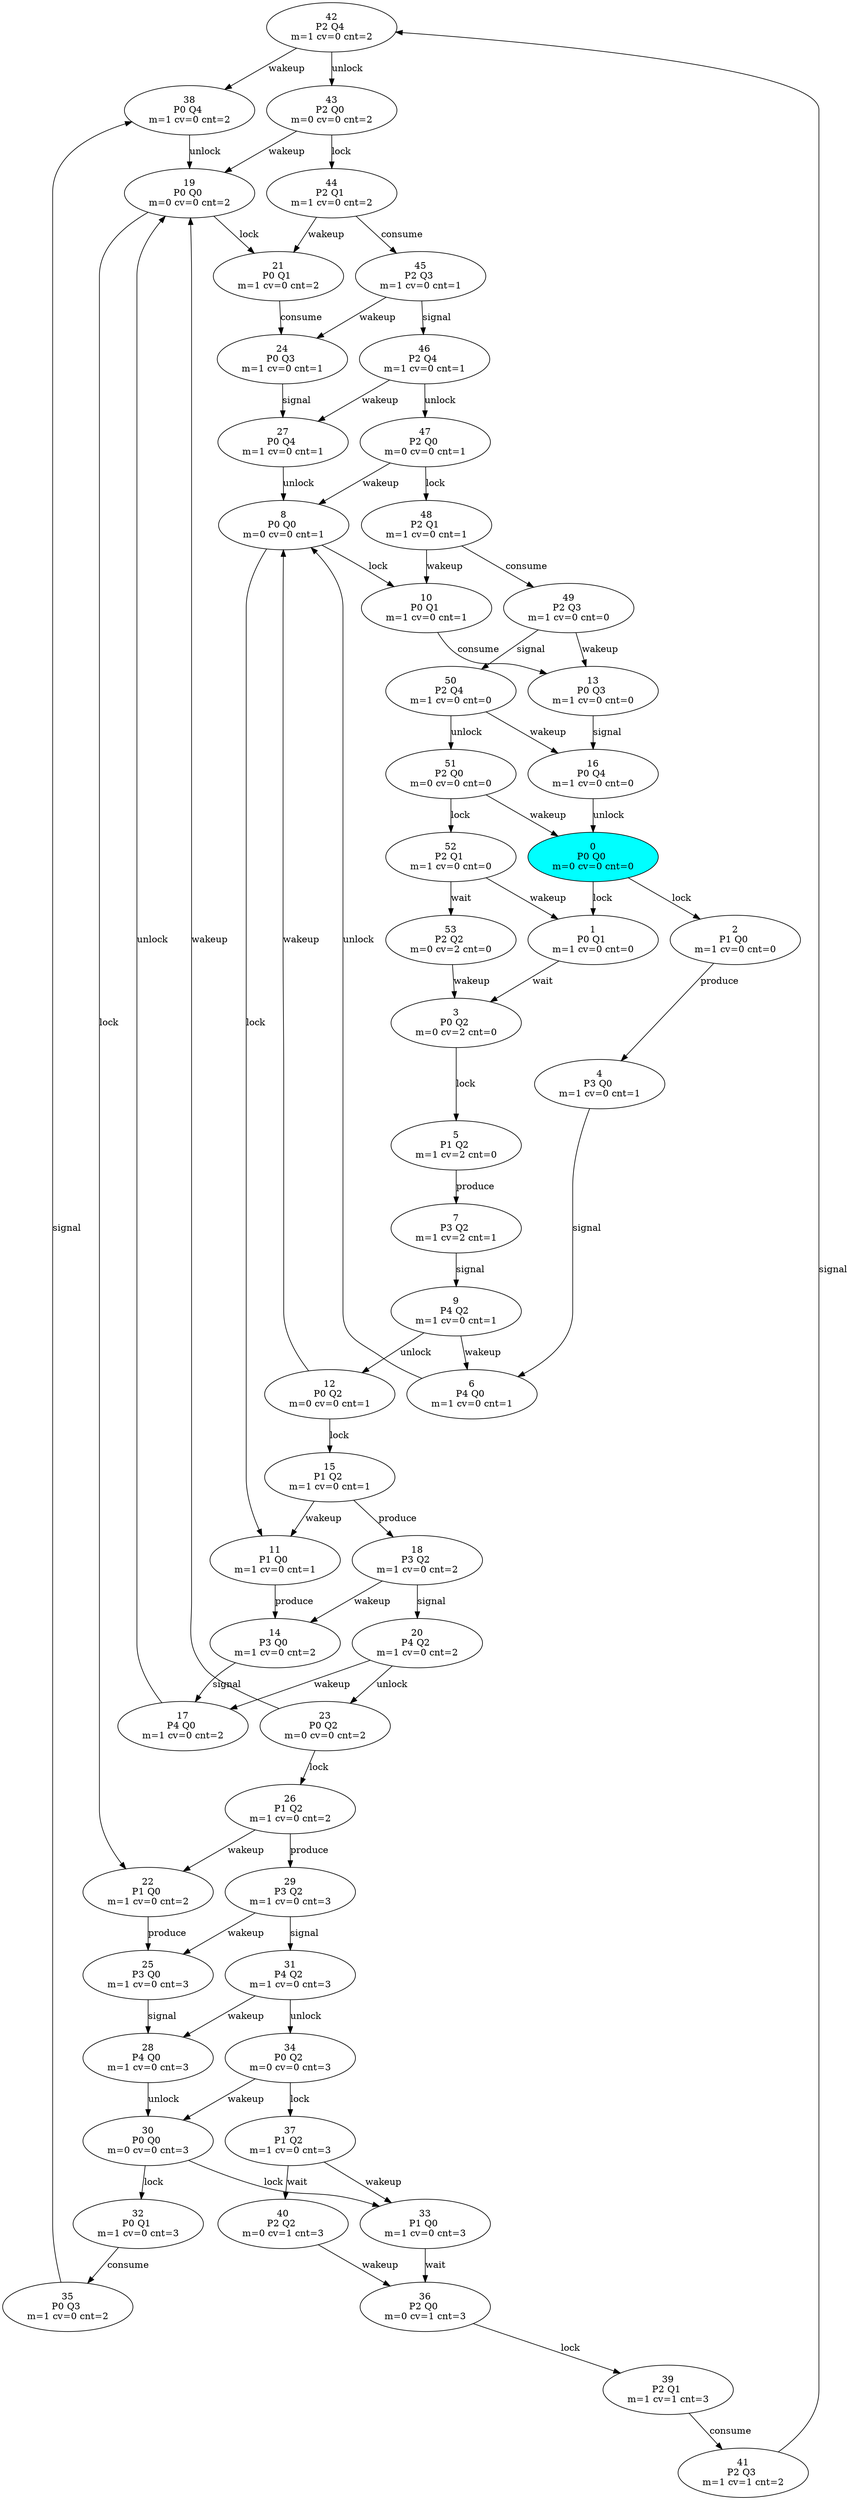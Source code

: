 digraph{
42 [label="42\nP2 Q4 \nm=1 cv=0 cnt=2",];
37 [label="37\nP1 Q2 \nm=1 cv=0 cnt=3",];
30 [label="30\nP0 Q0 \nm=0 cv=0 cnt=3",];
45 [label="45\nP2 Q3 \nm=1 cv=0 cnt=1",];
4 [label="4\nP3 Q0 \nm=1 cv=0 cnt=1",];
47 [label="47\nP2 Q0 \nm=0 cv=0 cnt=1",];
12 [label="12\nP0 Q2 \nm=0 cv=0 cnt=1",];
22 [label="22\nP1 Q0 \nm=1 cv=0 cnt=2",];
9 [label="9\nP4 Q2 \nm=1 cv=0 cnt=1",];
16 [label="16\nP0 Q4 \nm=1 cv=0 cnt=0",];
21 [label="21\nP0 Q1 \nm=1 cv=0 cnt=2",];
32 [label="32\nP0 Q1 \nm=1 cv=0 cnt=3",];
33 [label="33\nP1 Q0 \nm=1 cv=0 cnt=3",];
19 [label="19\nP0 Q0 \nm=0 cv=0 cnt=2",];
39 [label="39\nP2 Q1 \nm=1 cv=1 cnt=3",];
40 [label="40\nP2 Q2 \nm=0 cv=1 cnt=3",];
2 [label="2\nP1 Q0 \nm=1 cv=0 cnt=0",];
34 [label="34\nP0 Q2 \nm=0 cv=0 cnt=3",];
50 [label="50\nP2 Q4 \nm=1 cv=0 cnt=0",];
53 [label="53\nP2 Q2 \nm=0 cv=2 cnt=0",];
29 [label="29\nP3 Q2 \nm=1 cv=0 cnt=3",];
26 [label="26\nP1 Q2 \nm=1 cv=0 cnt=2",];
23 [label="23\nP0 Q2 \nm=0 cv=0 cnt=2",];
27 [label="27\nP0 Q4 \nm=1 cv=0 cnt=1",];
44 [label="44\nP2 Q1 \nm=1 cv=0 cnt=2",];
3 [label="3\nP0 Q2 \nm=0 cv=2 cnt=0",];
41 [label="41\nP2 Q3 \nm=1 cv=1 cnt=2",];
35 [label="35\nP0 Q3 \nm=1 cv=0 cnt=2",];
8 [label="8\nP0 Q0 \nm=0 cv=0 cnt=1",];
28 [label="28\nP4 Q0 \nm=1 cv=0 cnt=3",];
17 [label="17\nP4 Q0 \nm=1 cv=0 cnt=2",];
18 [label="18\nP3 Q2 \nm=1 cv=0 cnt=2",];
6 [label="6\nP4 Q0 \nm=1 cv=0 cnt=1",];
52 [label="52\nP2 Q1 \nm=1 cv=0 cnt=0",];
14 [label="14\nP3 Q0 \nm=1 cv=0 cnt=2",];
15 [label="15\nP1 Q2 \nm=1 cv=0 cnt=1",];
46 [label="46\nP2 Q4 \nm=1 cv=0 cnt=1",];
38 [label="38\nP0 Q4 \nm=1 cv=0 cnt=2",];
25 [label="25\nP3 Q0 \nm=1 cv=0 cnt=3",];
49 [label="49\nP2 Q3 \nm=1 cv=0 cnt=0",];
51 [label="51\nP2 Q0 \nm=0 cv=0 cnt=0",];
10 [label="10\nP0 Q1 \nm=1 cv=0 cnt=1",];
1 [label="1\nP0 Q1 \nm=1 cv=0 cnt=0",];
5 [label="5\nP1 Q2 \nm=1 cv=2 cnt=0",];
24 [label="24\nP0 Q3 \nm=1 cv=0 cnt=1",];
31 [label="31\nP4 Q2 \nm=1 cv=0 cnt=3",];
20 [label="20\nP4 Q2 \nm=1 cv=0 cnt=2",];
36 [label="36\nP2 Q0 \nm=0 cv=1 cnt=3",];
43 [label="43\nP2 Q0 \nm=0 cv=0 cnt=2",];
11 [label="11\nP1 Q0 \nm=1 cv=0 cnt=1",];
0 [label="0\nP0 Q0 \nm=0 cv=0 cnt=0",style=filled,fillcolor=cyan];
13 [label="13\nP0 Q3 \nm=1 cv=0 cnt=0",];
7 [label="7\nP3 Q2 \nm=1 cv=2 cnt=1",];
48 [label="48\nP2 Q1 \nm=1 cv=0 cnt=1",];
42 -> 43 [label="unlock"];
42 -> 38 [label="wakeup"];
37 -> 33 [label="wakeup"];
37 -> 40 [label="wait"];
30 -> 32 [label="lock"];
30 -> 33 [label="lock"];
45 -> 46 [label="signal"];
45 -> 24 [label="wakeup"];
4 -> 6 [label="signal"];
47 -> 48 [label="lock"];
47 -> 8 [label="wakeup"];
12 -> 8 [label="wakeup"];
12 -> 15 [label="lock"];
22 -> 25 [label="produce"];
9 -> 6 [label="wakeup"];
9 -> 12 [label="unlock"];
16 -> 0 [label="unlock"];
21 -> 24 [label="consume"];
32 -> 35 [label="consume"];
33 -> 36 [label="wait"];
19 -> 21 [label="lock"];
19 -> 22 [label="lock"];
39 -> 41 [label="consume"];
40 -> 36 [label="wakeup"];
2 -> 4 [label="produce"];
34 -> 30 [label="wakeup"];
34 -> 37 [label="lock"];
50 -> 51 [label="unlock"];
50 -> 16 [label="wakeup"];
53 -> 3 [label="wakeup"];
29 -> 25 [label="wakeup"];
29 -> 31 [label="signal"];
26 -> 22 [label="wakeup"];
26 -> 29 [label="produce"];
23 -> 19 [label="wakeup"];
23 -> 26 [label="lock"];
27 -> 8 [label="unlock"];
44 -> 45 [label="consume"];
44 -> 21 [label="wakeup"];
3 -> 5 [label="lock"];
41 -> 42 [label="signal"];
35 -> 38 [label="signal"];
8 -> 10 [label="lock"];
8 -> 11 [label="lock"];
28 -> 30 [label="unlock"];
17 -> 19 [label="unlock"];
18 -> 14 [label="wakeup"];
18 -> 20 [label="signal"];
6 -> 8 [label="unlock"];
52 -> 53 [label="wait"];
52 -> 1 [label="wakeup"];
14 -> 17 [label="signal"];
15 -> 11 [label="wakeup"];
15 -> 18 [label="produce"];
46 -> 47 [label="unlock"];
46 -> 27 [label="wakeup"];
38 -> 19 [label="unlock"];
25 -> 28 [label="signal"];
49 -> 50 [label="signal"];
49 -> 13 [label="wakeup"];
51 -> 52 [label="lock"];
51 -> 0 [label="wakeup"];
10 -> 13 [label="consume"];
1 -> 3 [label="wait"];
5 -> 7 [label="produce"];
24 -> 27 [label="signal"];
31 -> 28 [label="wakeup"];
31 -> 34 [label="unlock"];
20 -> 17 [label="wakeup"];
20 -> 23 [label="unlock"];
36 -> 39 [label="lock"];
43 -> 44 [label="lock"];
43 -> 19 [label="wakeup"];
11 -> 14 [label="produce"];
0 -> 1 [label="lock"];
0 -> 2 [label="lock"];
13 -> 16 [label="signal"];
7 -> 9 [label="signal"];
48 -> 49 [label="consume"];
48 -> 10 [label="wakeup"];
}
